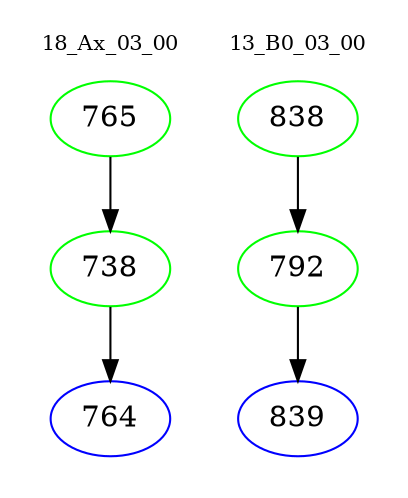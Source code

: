 digraph{
subgraph cluster_0 {
color = white
label = "18_Ax_03_00";
fontsize=10;
T0_765 [label="765", color="green"]
T0_765 -> T0_738 [color="black"]
T0_738 [label="738", color="green"]
T0_738 -> T0_764 [color="black"]
T0_764 [label="764", color="blue"]
}
subgraph cluster_1 {
color = white
label = "13_B0_03_00";
fontsize=10;
T1_838 [label="838", color="green"]
T1_838 -> T1_792 [color="black"]
T1_792 [label="792", color="green"]
T1_792 -> T1_839 [color="black"]
T1_839 [label="839", color="blue"]
}
}
